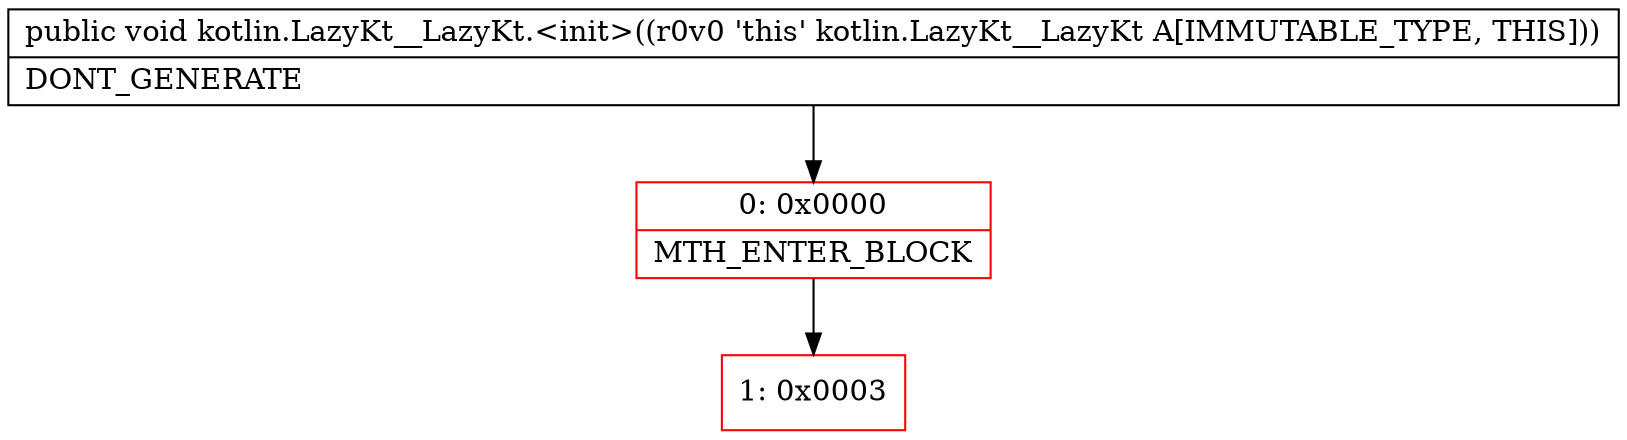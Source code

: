 digraph "CFG forkotlin.LazyKt__LazyKt.\<init\>()V" {
subgraph cluster_Region_195247221 {
label = "R(0)";
node [shape=record,color=blue];
}
Node_0 [shape=record,color=red,label="{0\:\ 0x0000|MTH_ENTER_BLOCK\l}"];
Node_1 [shape=record,color=red,label="{1\:\ 0x0003}"];
MethodNode[shape=record,label="{public void kotlin.LazyKt__LazyKt.\<init\>((r0v0 'this' kotlin.LazyKt__LazyKt A[IMMUTABLE_TYPE, THIS]))  | DONT_GENERATE\l}"];
MethodNode -> Node_0;
Node_0 -> Node_1;
}

